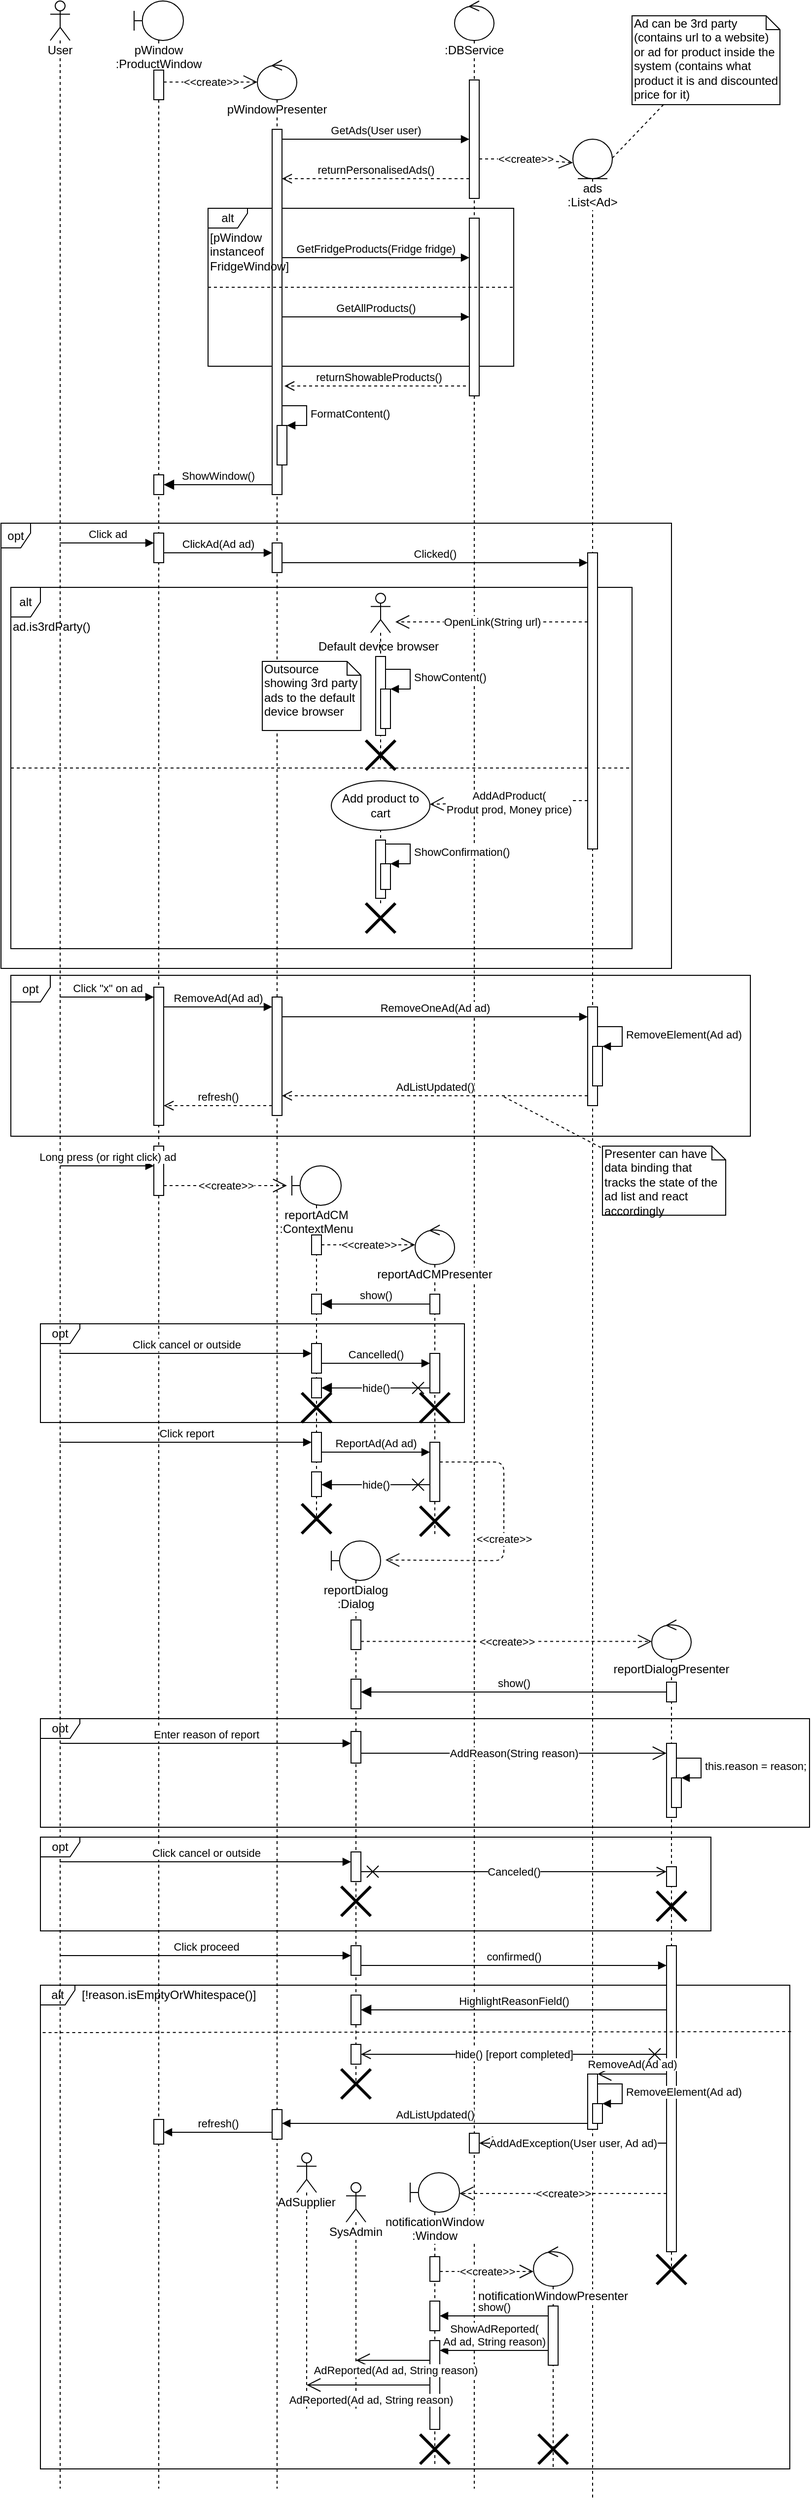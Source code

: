 <mxfile version="10.6.7" type="device"><diagram id="1Qrf6Uv_HGdrMsE01FZ7" name="Page-1"><mxGraphModel dx="961" dy="527" grid="1" gridSize="10" guides="1" tooltips="1" connect="1" arrows="1" fold="1" page="1" pageScale="1" pageWidth="827" pageHeight="1169" math="0" shadow="0"><root><mxCell id="0"/><mxCell id="1" parent="0"/><mxCell id="7c37Lw1GswQmhKgM7Eab-33" value="alt&lt;br&gt;" style="shape=umlFrame;whiteSpace=wrap;html=1;width=40;height=20;" parent="1" vertex="1"><mxGeometry x="210" y="250" width="310" height="160" as="geometry"/></mxCell><mxCell id="7c37Lw1GswQmhKgM7Eab-117" value="opt" style="shape=umlFrame;whiteSpace=wrap;html=1;width=40;height=20;" parent="1" vertex="1"><mxGeometry x="40" y="1380" width="430" height="100" as="geometry"/></mxCell><mxCell id="7c37Lw1GswQmhKgM7Eab-83" value="opt" style="shape=umlFrame;whiteSpace=wrap;html=1;width=30;height=25;" parent="1" vertex="1"><mxGeometry y="569" width="680" height="451" as="geometry"/></mxCell><mxCell id="NqK5pwfNvN0AdFuEb9WH-8" value="alt&lt;br&gt;" style="shape=umlFrame;whiteSpace=wrap;html=1;width=35;height=20;" vertex="1" parent="1"><mxGeometry x="40" y="2050" width="760" height="490" as="geometry"/></mxCell><mxCell id="7c37Lw1GswQmhKgM7Eab-156" value="opt" style="shape=umlFrame;whiteSpace=wrap;html=1;width=40;height=20;" parent="1" vertex="1"><mxGeometry x="40" y="1780" width="780" height="110" as="geometry"/></mxCell><mxCell id="7c37Lw1GswQmhKgM7Eab-5" value="User&lt;br&gt;" style="shape=umlLifeline;participant=umlActor;perimeter=lifelinePerimeter;whiteSpace=wrap;html=1;container=1;collapsible=0;recursiveResize=0;verticalAlign=top;spacingTop=36;labelBackgroundColor=#ffffff;outlineConnect=0;" parent="1" vertex="1"><mxGeometry x="50" y="40" width="20" height="2520" as="geometry"/></mxCell><mxCell id="7c37Lw1GswQmhKgM7Eab-6" value="pWindow :ProductWindow" style="shape=umlLifeline;participant=umlBoundary;perimeter=lifelinePerimeter;whiteSpace=wrap;html=1;container=1;collapsible=0;recursiveResize=0;verticalAlign=top;spacingTop=36;labelBackgroundColor=#ffffff;outlineConnect=0;" parent="1" vertex="1"><mxGeometry x="135" y="40" width="50" height="2520" as="geometry"/></mxCell><mxCell id="NqK5pwfNvN0AdFuEb9WH-1" value="" style="html=1;points=[];perimeter=orthogonalPerimeter;" vertex="1" parent="7c37Lw1GswQmhKgM7Eab-6"><mxGeometry x="20" y="70" width="10" height="30" as="geometry"/></mxCell><mxCell id="7c37Lw1GswQmhKgM7Eab-98" value="" style="html=1;points=[];perimeter=orthogonalPerimeter;" parent="7c37Lw1GswQmhKgM7Eab-6" vertex="1"><mxGeometry x="20" y="480" width="10" height="20" as="geometry"/></mxCell><mxCell id="7c37Lw1GswQmhKgM7Eab-101" value="" style="html=1;points=[];perimeter=orthogonalPerimeter;" parent="7c37Lw1GswQmhKgM7Eab-6" vertex="1"><mxGeometry x="20" y="1160" width="10" height="50" as="geometry"/></mxCell><mxCell id="7c37Lw1GswQmhKgM7Eab-14" value="pWindowPresenter" style="shape=umlLifeline;participant=umlControl;perimeter=lifelinePerimeter;whiteSpace=wrap;html=1;container=1;collapsible=0;recursiveResize=0;verticalAlign=top;spacingTop=36;labelBackgroundColor=#ffffff;outlineConnect=0;" parent="1" vertex="1"><mxGeometry x="260" y="100" width="40" height="2460" as="geometry"/></mxCell><mxCell id="7c37Lw1GswQmhKgM7Eab-17" value="ads :List&amp;lt;Ad&amp;gt;" style="shape=umlLifeline;participant=umlEntity;perimeter=lifelinePerimeter;whiteSpace=wrap;html=1;container=1;collapsible=0;recursiveResize=0;verticalAlign=top;spacingTop=36;labelBackgroundColor=#ffffff;outlineConnect=0;" parent="1" vertex="1"><mxGeometry x="580" y="180" width="40" height="2390" as="geometry"/></mxCell><mxCell id="7c37Lw1GswQmhKgM7Eab-19" value="GetAds(User user)" style="html=1;verticalAlign=bottom;endArrow=block;" parent="1" source="7c37Lw1GswQmhKgM7Eab-15" target="7c37Lw1GswQmhKgM7Eab-16" edge="1"><mxGeometry width="80" relative="1" as="geometry"><mxPoint x="300" y="119" as="sourcePoint"/><mxPoint x="380" y="119" as="targetPoint"/><Array as="points"><mxPoint x="320" y="180"/></Array></mxGeometry></mxCell><mxCell id="7c37Lw1GswQmhKgM7Eab-23" value="&amp;lt;&amp;lt;create&amp;gt;&amp;gt;" style="endArrow=open;endSize=12;dashed=1;html=1;entryX=0;entryY=0.01;entryDx=0;entryDy=0;entryPerimeter=0;" parent="1" source="7c37Lw1GswQmhKgM7Eab-16" target="7c37Lw1GswQmhKgM7Eab-17" edge="1"><mxGeometry width="160" relative="1" as="geometry"><mxPoint x="190" y="340" as="sourcePoint"/><mxPoint x="540" y="180" as="targetPoint"/><Array as="points"><mxPoint x="530" y="200"/></Array></mxGeometry></mxCell><mxCell id="7c37Lw1GswQmhKgM7Eab-24" value="returnPersonalisedAds()" style="html=1;verticalAlign=bottom;endArrow=open;dashed=1;endSize=8;" parent="1" source="7c37Lw1GswQmhKgM7Eab-16" target="7c37Lw1GswQmhKgM7Eab-15" edge="1"><mxGeometry relative="1" as="geometry"><mxPoint x="465" y="300" as="sourcePoint"/><mxPoint x="320" y="240" as="targetPoint"/><Array as="points"><mxPoint x="430" y="220"/></Array></mxGeometry></mxCell><mxCell id="7c37Lw1GswQmhKgM7Eab-28" value="GetAllProducts()" style="html=1;verticalAlign=bottom;endArrow=block;" parent="1" source="7c37Lw1GswQmhKgM7Eab-15" target="7c37Lw1GswQmhKgM7Eab-29" edge="1"><mxGeometry width="80" relative="1" as="geometry"><mxPoint x="295" y="319.5" as="sourcePoint"/><mxPoint x="375" y="319.5" as="targetPoint"/><Array as="points"><mxPoint x="450" y="360"/></Array></mxGeometry></mxCell><mxCell id="7c37Lw1GswQmhKgM7Eab-36" value="GetFridgeProducts(Fridge fridge)" style="html=1;verticalAlign=bottom;endArrow=block;" parent="1" source="7c37Lw1GswQmhKgM7Eab-15" target="7c37Lw1GswQmhKgM7Eab-29" edge="1"><mxGeometry width="80" relative="1" as="geometry"><mxPoint x="540" y="480" as="sourcePoint"/><mxPoint x="710" y="299.5" as="targetPoint"/><Array as="points"><mxPoint x="440" y="300"/></Array></mxGeometry></mxCell><mxCell id="7c37Lw1GswQmhKgM7Eab-42" value="returnShowableProducts()" style="html=1;verticalAlign=bottom;endArrow=open;dashed=1;endSize=8;" parent="1" edge="1"><mxGeometry relative="1" as="geometry"><mxPoint x="477.5" y="430" as="sourcePoint"/><mxPoint x="287.5" y="430" as="targetPoint"/><Array as="points"><mxPoint x="342.5" y="430"/></Array></mxGeometry></mxCell><mxCell id="7c37Lw1GswQmhKgM7Eab-43" value="&amp;lt;&amp;lt;create&amp;gt;&amp;gt;" style="endArrow=open;endSize=12;dashed=1;html=1;entryX=0;entryY=0.009;entryDx=0;entryDy=0;entryPerimeter=0;" parent="1" edge="1" target="7c37Lw1GswQmhKgM7Eab-14" source="NqK5pwfNvN0AdFuEb9WH-1"><mxGeometry width="160" relative="1" as="geometry"><mxPoint x="275" y="635" as="sourcePoint"/><mxPoint x="186" y="635" as="targetPoint"/></mxGeometry></mxCell><mxCell id="7c37Lw1GswQmhKgM7Eab-46" value=":DBService" style="shape=umlLifeline;participant=umlControl;perimeter=lifelinePerimeter;whiteSpace=wrap;html=1;container=1;collapsible=0;recursiveResize=0;verticalAlign=top;spacingTop=36;labelBackgroundColor=#ffffff;outlineConnect=0;" parent="1" vertex="1"><mxGeometry x="460" y="40" width="40" height="2520" as="geometry"/></mxCell><mxCell id="7c37Lw1GswQmhKgM7Eab-16" value="" style="html=1;points=[];perimeter=orthogonalPerimeter;" parent="7c37Lw1GswQmhKgM7Eab-46" vertex="1"><mxGeometry x="15" y="80" width="10" height="120" as="geometry"/></mxCell><mxCell id="7c37Lw1GswQmhKgM7Eab-29" value="" style="html=1;points=[];perimeter=orthogonalPerimeter;" parent="7c37Lw1GswQmhKgM7Eab-46" vertex="1"><mxGeometry x="15" y="220" width="10" height="180" as="geometry"/></mxCell><mxCell id="7c37Lw1GswQmhKgM7Eab-171" value="" style="html=1;points=[];perimeter=orthogonalPerimeter;" parent="7c37Lw1GswQmhKgM7Eab-46" vertex="1"><mxGeometry x="15" y="2160" width="10" height="20" as="geometry"/></mxCell><mxCell id="7c37Lw1GswQmhKgM7Eab-47" value="Click ad" style="html=1;verticalAlign=bottom;endArrow=block;" parent="1" target="7c37Lw1GswQmhKgM7Eab-13" edge="1"><mxGeometry width="80" relative="1" as="geometry"><mxPoint x="59.5" y="589" as="sourcePoint"/><mxPoint x="400" y="549" as="targetPoint"/><Array as="points"><mxPoint x="130" y="589"/></Array></mxGeometry></mxCell><mxCell id="7c37Lw1GswQmhKgM7Eab-48" value="alt&lt;br&gt;" style="shape=umlFrame;whiteSpace=wrap;html=1;width=30;height=30;" parent="1" vertex="1"><mxGeometry x="10" y="634" width="630" height="366" as="geometry"/></mxCell><mxCell id="7c37Lw1GswQmhKgM7Eab-49" value="" style="endArrow=none;dashed=1;html=1;exitX=0;exitY=0.5;exitDx=0;exitDy=0;exitPerimeter=0;entryX=1;entryY=0.5;entryDx=0;entryDy=0;entryPerimeter=0;" parent="1" source="7c37Lw1GswQmhKgM7Eab-48" target="7c37Lw1GswQmhKgM7Eab-48" edge="1"><mxGeometry width="50" height="50" relative="1" as="geometry"><mxPoint x="350" y="749" as="sourcePoint"/><mxPoint x="400" y="699" as="targetPoint"/></mxGeometry></mxCell><mxCell id="7c37Lw1GswQmhKgM7Eab-51" value="ClickAd(Ad ad)" style="html=1;verticalAlign=bottom;endArrow=block;" parent="1" source="7c37Lw1GswQmhKgM7Eab-13" target="7c37Lw1GswQmhKgM7Eab-54" edge="1"><mxGeometry width="80" relative="1" as="geometry"><mxPoint x="185" y="659" as="sourcePoint"/><mxPoint x="265" y="659" as="targetPoint"/><Array as="points"><mxPoint x="240" y="599"/></Array></mxGeometry></mxCell><mxCell id="7c37Lw1GswQmhKgM7Eab-55" value="Clicked()" style="html=1;verticalAlign=bottom;endArrow=block;" parent="1" source="7c37Lw1GswQmhKgM7Eab-54" target="7c37Lw1GswQmhKgM7Eab-52" edge="1"><mxGeometry width="80" relative="1" as="geometry"><mxPoint x="300" y="609" as="sourcePoint"/><mxPoint x="380" y="609" as="targetPoint"/><Array as="points"><mxPoint x="520" y="609"/></Array></mxGeometry></mxCell><mxCell id="7c37Lw1GswQmhKgM7Eab-66" value="OpenLink(String url)" style="endArrow=open;endSize=12;dashed=1;html=1;" parent="1" source="7c37Lw1GswQmhKgM7Eab-52" edge="1"><mxGeometry width="160" relative="1" as="geometry"><mxPoint x="420" y="759" as="sourcePoint"/><mxPoint x="400" y="669" as="targetPoint"/></mxGeometry></mxCell><mxCell id="7c37Lw1GswQmhKgM7Eab-69" value="" style="shape=umlDestroy;whiteSpace=wrap;html=1;strokeWidth=3;" parent="1" vertex="1"><mxGeometry x="370" y="789" width="30" height="30" as="geometry"/></mxCell><mxCell id="7c37Lw1GswQmhKgM7Eab-71" value="Ad can be 3rd party (contains url to a website) or ad for product inside the system (contains what product it is and discounted price for it)" style="shape=note;whiteSpace=wrap;html=1;size=14;verticalAlign=top;align=left;spacingTop=-6;" parent="1" vertex="1"><mxGeometry x="640" y="55" width="150" height="90" as="geometry"/></mxCell><mxCell id="7c37Lw1GswQmhKgM7Eab-72" value="" style="endArrow=none;dashed=1;html=1;exitX=1;exitY=0.008;exitDx=0;exitDy=0;exitPerimeter=0;" parent="1" source="7c37Lw1GswQmhKgM7Eab-17" target="7c37Lw1GswQmhKgM7Eab-71" edge="1"><mxGeometry width="50" height="50" relative="1" as="geometry"><mxPoint x="630" y="160" as="sourcePoint"/><mxPoint x="770" y="200" as="targetPoint"/></mxGeometry></mxCell><mxCell id="7c37Lw1GswQmhKgM7Eab-74" value="Add product to cart" style="ellipse;whiteSpace=wrap;html=1;" parent="1" vertex="1"><mxGeometry x="335" y="830" width="100" height="50" as="geometry"/></mxCell><mxCell id="7c37Lw1GswQmhKgM7Eab-75" value="" style="endArrow=none;dashed=1;html=1;" parent="1" source="7c37Lw1GswQmhKgM7Eab-77" target="7c37Lw1GswQmhKgM7Eab-74" edge="1"><mxGeometry width="50" height="50" relative="1" as="geometry"><mxPoint x="385" y="969" as="sourcePoint"/><mxPoint x="415" y="989" as="targetPoint"/></mxGeometry></mxCell><mxCell id="7c37Lw1GswQmhKgM7Eab-76" value="" style="html=1;points=[];perimeter=orthogonalPerimeter;" parent="1" vertex="1"><mxGeometry x="380" y="890" width="10" height="59" as="geometry"/></mxCell><mxCell id="7c37Lw1GswQmhKgM7Eab-77" value="" style="shape=umlDestroy;whiteSpace=wrap;html=1;strokeWidth=3;" parent="1" vertex="1"><mxGeometry x="370" y="954" width="30" height="30" as="geometry"/></mxCell><mxCell id="7c37Lw1GswQmhKgM7Eab-78" value="" style="shape=umlLifeline;participant=umlActor;perimeter=lifelinePerimeter;whiteSpace=wrap;html=1;container=1;collapsible=0;recursiveResize=0;verticalAlign=top;spacingTop=36;labelBackgroundColor=#ffffff;outlineConnect=0;" parent="1" vertex="1"><mxGeometry x="375" y="640" width="20" height="170" as="geometry"/></mxCell><mxCell id="NqK5pwfNvN0AdFuEb9WH-11" value="" style="html=1;points=[];perimeter=orthogonalPerimeter;" vertex="1" parent="7c37Lw1GswQmhKgM7Eab-78"><mxGeometry x="5" y="64" width="10" height="80" as="geometry"/></mxCell><mxCell id="NqK5pwfNvN0AdFuEb9WH-13" value="" style="html=1;points=[];perimeter=orthogonalPerimeter;" vertex="1" parent="7c37Lw1GswQmhKgM7Eab-78"><mxGeometry x="10" y="97" width="10" height="40" as="geometry"/></mxCell><mxCell id="NqK5pwfNvN0AdFuEb9WH-14" value="ShowContent()" style="edgeStyle=orthogonalEdgeStyle;html=1;align=left;spacingLeft=2;endArrow=block;rounded=0;entryX=1;entryY=0;" edge="1" target="NqK5pwfNvN0AdFuEb9WH-13" parent="7c37Lw1GswQmhKgM7Eab-78"><mxGeometry relative="1" as="geometry"><mxPoint x="15" y="77" as="sourcePoint"/><Array as="points"><mxPoint x="40" y="77"/></Array></mxGeometry></mxCell><mxCell id="7c37Lw1GswQmhKgM7Eab-79" value="AddAdProduct(&lt;br&gt;Produt prod, Money price)" style="endArrow=open;endSize=12;dashed=1;html=1;" parent="1" source="7c37Lw1GswQmhKgM7Eab-52" target="7c37Lw1GswQmhKgM7Eab-74" edge="1"><mxGeometry width="160" relative="1" as="geometry"><mxPoint x="675" y="809" as="sourcePoint"/><mxPoint x="480" y="809" as="targetPoint"/><Array as="points"><mxPoint x="580" y="850"/></Array></mxGeometry></mxCell><mxCell id="7c37Lw1GswQmhKgM7Eab-81" value="ad.is3rdParty()" style="text;html=1;resizable=0;points=[];autosize=1;align=left;verticalAlign=top;spacingTop=-4;" parent="1" vertex="1"><mxGeometry x="10" y="664" width="90" height="20" as="geometry"/></mxCell><mxCell id="7c37Lw1GswQmhKgM7Eab-84" value="opt" style="shape=umlFrame;whiteSpace=wrap;html=1;width=40;height=27;" parent="1" vertex="1"><mxGeometry x="10" y="1027" width="750" height="163" as="geometry"/></mxCell><mxCell id="7c37Lw1GswQmhKgM7Eab-85" value="Click &quot;x&quot; on ad" style="html=1;verticalAlign=bottom;endArrow=block;" parent="1" target="7c37Lw1GswQmhKgM7Eab-86" edge="1"><mxGeometry width="80" relative="1" as="geometry"><mxPoint x="59.5" y="1049" as="sourcePoint"/><mxPoint x="160" y="1079" as="targetPoint"/><Array as="points"><mxPoint x="120" y="1049"/></Array></mxGeometry></mxCell><mxCell id="7c37Lw1GswQmhKgM7Eab-89" value="RemoveAd(Ad ad)" style="html=1;verticalAlign=bottom;endArrow=block;" parent="1" source="7c37Lw1GswQmhKgM7Eab-86" target="7c37Lw1GswQmhKgM7Eab-87" edge="1"><mxGeometry width="80" relative="1" as="geometry"><mxPoint x="180" y="1099" as="sourcePoint"/><mxPoint x="260" y="1099" as="targetPoint"/><Array as="points"><mxPoint x="240" y="1059"/></Array></mxGeometry></mxCell><mxCell id="7c37Lw1GswQmhKgM7Eab-90" value="RemoveOneAd(Ad ad)" style="html=1;verticalAlign=bottom;endArrow=block;" parent="1" source="7c37Lw1GswQmhKgM7Eab-87" target="7c37Lw1GswQmhKgM7Eab-88" edge="1"><mxGeometry width="80" relative="1" as="geometry"><mxPoint x="350" y="1079" as="sourcePoint"/><mxPoint x="430" y="1079" as="targetPoint"/><Array as="points"><mxPoint x="350" y="1069"/></Array></mxGeometry></mxCell><mxCell id="7c37Lw1GswQmhKgM7Eab-95" value="AdListUpdated()" style="html=1;verticalAlign=bottom;endArrow=open;dashed=1;endSize=8;" parent="1" source="7c37Lw1GswQmhKgM7Eab-88" target="7c37Lw1GswQmhKgM7Eab-87" edge="1"><mxGeometry relative="1" as="geometry"><mxPoint x="440" y="1199" as="sourcePoint"/><mxPoint x="360" y="1199" as="targetPoint"/><Array as="points"><mxPoint x="510" y="1149"/></Array></mxGeometry></mxCell><mxCell id="7c37Lw1GswQmhKgM7Eab-96" value="refresh()" style="html=1;verticalAlign=bottom;endArrow=open;dashed=1;endSize=8;" parent="1" source="7c37Lw1GswQmhKgM7Eab-87" target="7c37Lw1GswQmhKgM7Eab-86" edge="1"><mxGeometry relative="1" as="geometry"><mxPoint x="270" y="1169" as="sourcePoint"/><mxPoint x="190" y="1169" as="targetPoint"/><Array as="points"><mxPoint x="240" y="1159"/></Array></mxGeometry></mxCell><mxCell id="7c37Lw1GswQmhKgM7Eab-99" value="ShowWindow()" style="html=1;verticalAlign=bottom;endArrow=block;endSize=8;endFill=1;" parent="1" source="7c37Lw1GswQmhKgM7Eab-15" edge="1" target="7c37Lw1GswQmhKgM7Eab-98"><mxGeometry relative="1" as="geometry"><mxPoint x="150" y="715" as="sourcePoint"/><mxPoint x="59.5" y="725" as="targetPoint"/><Array as="points"><mxPoint x="190" y="530"/></Array></mxGeometry></mxCell><mxCell id="7c37Lw1GswQmhKgM7Eab-100" value="Long press (or right click) ad" style="html=1;verticalAlign=bottom;endArrow=block;" parent="1" target="7c37Lw1GswQmhKgM7Eab-101" edge="1" source="7c37Lw1GswQmhKgM7Eab-5"><mxGeometry width="80" relative="1" as="geometry"><mxPoint x="100" y="1440" as="sourcePoint"/><mxPoint x="110" y="1515" as="targetPoint"/><Array as="points"><mxPoint x="120" y="1220"/></Array></mxGeometry></mxCell><mxCell id="7c37Lw1GswQmhKgM7Eab-105" value="reportAdCMPresenter" style="shape=umlLifeline;participant=umlControl;perimeter=lifelinePerimeter;whiteSpace=wrap;html=1;container=1;collapsible=0;recursiveResize=0;verticalAlign=top;spacingTop=36;labelBackgroundColor=#ffffff;outlineConnect=0;" parent="1" vertex="1"><mxGeometry x="420" y="1280" width="40" height="315" as="geometry"/></mxCell><mxCell id="7c37Lw1GswQmhKgM7Eab-110" value="" style="html=1;points=[];perimeter=orthogonalPerimeter;" parent="7c37Lw1GswQmhKgM7Eab-105" vertex="1"><mxGeometry x="15" y="70" width="10" height="20" as="geometry"/></mxCell><mxCell id="7c37Lw1GswQmhKgM7Eab-129" value="" style="shape=umlDestroy;whiteSpace=wrap;html=1;strokeWidth=3;" parent="7c37Lw1GswQmhKgM7Eab-105" vertex="1"><mxGeometry x="5" y="285" width="30" height="30" as="geometry"/></mxCell><mxCell id="7c37Lw1GswQmhKgM7Eab-106" value="reportAdCM :ContextMenu" style="shape=umlLifeline;participant=umlBoundary;perimeter=lifelinePerimeter;whiteSpace=wrap;html=1;container=1;collapsible=0;recursiveResize=0;verticalAlign=top;spacingTop=36;labelBackgroundColor=#ffffff;outlineConnect=0;" parent="1" vertex="1"><mxGeometry x="295" y="1220" width="50" height="360" as="geometry"/></mxCell><mxCell id="7c37Lw1GswQmhKgM7Eab-108" value="" style="html=1;points=[];perimeter=orthogonalPerimeter;" parent="7c37Lw1GswQmhKgM7Eab-106" vertex="1"><mxGeometry x="20" y="70" width="10" height="20" as="geometry"/></mxCell><mxCell id="NqK5pwfNvN0AdFuEb9WH-2" value="" style="html=1;points=[];perimeter=orthogonalPerimeter;" vertex="1" parent="7c37Lw1GswQmhKgM7Eab-106"><mxGeometry x="20" y="130" width="10" height="20" as="geometry"/></mxCell><mxCell id="NqK5pwfNvN0AdFuEb9WH-20" value="" style="html=1;points=[];perimeter=orthogonalPerimeter;" vertex="1" parent="7c37Lw1GswQmhKgM7Eab-106"><mxGeometry x="20" y="215" width="10" height="20" as="geometry"/></mxCell><mxCell id="NqK5pwfNvN0AdFuEb9WH-21" value="" style="html=1;points=[];perimeter=orthogonalPerimeter;" vertex="1" parent="7c37Lw1GswQmhKgM7Eab-106"><mxGeometry x="20" y="310" width="10" height="25" as="geometry"/></mxCell><mxCell id="7c37Lw1GswQmhKgM7Eab-107" value="&amp;lt;&amp;lt;create&amp;gt;&amp;gt;" style="endArrow=open;endSize=12;dashed=1;html=1;" parent="1" source="7c37Lw1GswQmhKgM7Eab-101" edge="1"><mxGeometry width="160" relative="1" as="geometry"><mxPoint x="100" y="1540" as="sourcePoint"/><mxPoint x="290" y="1240" as="targetPoint"/></mxGeometry></mxCell><mxCell id="7c37Lw1GswQmhKgM7Eab-111" value="show()" style="html=1;verticalAlign=bottom;endArrow=block;fontFamily=Helvetica;fontSize=11;fontColor=#000000;align=center;endSize=8;strokeColor=#000000;" parent="1" source="7c37Lw1GswQmhKgM7Eab-110" target="NqK5pwfNvN0AdFuEb9WH-2" edge="1"><mxGeometry relative="1" as="geometry"><mxPoint x="190" y="1590" as="sourcePoint"/><mxPoint x="110" y="1590" as="targetPoint"/></mxGeometry></mxCell><mxCell id="7c37Lw1GswQmhKgM7Eab-112" value="Click cancel or outside" style="html=1;verticalAlign=bottom;endArrow=block;" parent="1" target="7c37Lw1GswQmhKgM7Eab-113" edge="1"><mxGeometry width="80" relative="1" as="geometry"><mxPoint x="59.5" y="1410" as="sourcePoint"/><mxPoint x="120" y="1550" as="targetPoint"/><Array as="points"><mxPoint x="260" y="1410"/></Array></mxGeometry></mxCell><mxCell id="7c37Lw1GswQmhKgM7Eab-114" value="hide()" style="endArrow=block;startArrow=cross;endFill=1;startFill=0;endSize=8;startSize=10;html=1;" parent="1" source="7c37Lw1GswQmhKgM7Eab-115" target="NqK5pwfNvN0AdFuEb9WH-20" edge="1"><mxGeometry width="160" relative="1" as="geometry"><mxPoint x="540" y="1430" as="sourcePoint"/><mxPoint x="540" y="1530" as="targetPoint"/><Array as="points"><mxPoint x="340" y="1445"/></Array></mxGeometry></mxCell><mxCell id="7c37Lw1GswQmhKgM7Eab-121" value="" style="shape=umlDestroy;whiteSpace=wrap;html=1;strokeWidth=3;" parent="1" vertex="1"><mxGeometry x="305" y="1450" width="30" height="30" as="geometry"/></mxCell><mxCell id="7c37Lw1GswQmhKgM7Eab-123" value="Click report" style="html=1;verticalAlign=bottom;endArrow=block;" parent="1" target="7c37Lw1GswQmhKgM7Eab-124" edge="1"><mxGeometry width="80" relative="1" as="geometry"><mxPoint x="59.5" y="1500" as="sourcePoint"/><mxPoint x="270" y="1560" as="targetPoint"/><Array as="points"><mxPoint x="240" y="1500"/></Array></mxGeometry></mxCell><mxCell id="7c37Lw1GswQmhKgM7Eab-125" value="ReportAd(Ad ad)" style="html=1;verticalAlign=bottom;endArrow=block;" parent="1" source="7c37Lw1GswQmhKgM7Eab-124" target="7c37Lw1GswQmhKgM7Eab-126" edge="1"><mxGeometry width="80" relative="1" as="geometry"><mxPoint x="340" y="1650" as="sourcePoint"/><mxPoint x="420" y="1650" as="targetPoint"/><Array as="points"><mxPoint x="400" y="1510"/></Array></mxGeometry></mxCell><mxCell id="7c37Lw1GswQmhKgM7Eab-127" value="" style="shape=umlDestroy;whiteSpace=wrap;html=1;strokeWidth=3;" parent="1" vertex="1"><mxGeometry x="305" y="1562.5" width="30" height="30" as="geometry"/></mxCell><mxCell id="7c37Lw1GswQmhKgM7Eab-128" value="reportDialogPresenter" style="shape=umlLifeline;participant=umlControl;perimeter=lifelinePerimeter;whiteSpace=wrap;html=1;container=1;collapsible=0;recursiveResize=0;verticalAlign=top;spacingTop=36;labelBackgroundColor=#ffffff;outlineConnect=0;" parent="1" vertex="1"><mxGeometry x="660" y="1680" width="40" height="660" as="geometry"/></mxCell><mxCell id="7c37Lw1GswQmhKgM7Eab-147" value="" style="html=1;points=[];perimeter=orthogonalPerimeter;" parent="7c37Lw1GswQmhKgM7Eab-128" vertex="1"><mxGeometry x="15" y="250" width="10" height="20" as="geometry"/></mxCell><mxCell id="7c37Lw1GswQmhKgM7Eab-153" value="" style="shape=umlDestroy;whiteSpace=wrap;html=1;strokeWidth=3;" parent="7c37Lw1GswQmhKgM7Eab-128" vertex="1"><mxGeometry x="5" y="275" width="30" height="30" as="geometry"/></mxCell><mxCell id="7c37Lw1GswQmhKgM7Eab-159" value="" style="html=1;points=[];perimeter=orthogonalPerimeter;" parent="7c37Lw1GswQmhKgM7Eab-128" vertex="1"><mxGeometry x="15" y="125" width="10" height="75" as="geometry"/></mxCell><mxCell id="7c37Lw1GswQmhKgM7Eab-161" value="" style="html=1;points=[];perimeter=orthogonalPerimeter;" parent="7c37Lw1GswQmhKgM7Eab-128" vertex="1"><mxGeometry x="15" y="330" width="10" height="310" as="geometry"/></mxCell><mxCell id="7c37Lw1GswQmhKgM7Eab-136" value="" style="html=1;points=[];perimeter=orthogonalPerimeter;" parent="7c37Lw1GswQmhKgM7Eab-128" vertex="1"><mxGeometry x="15" y="63" width="10" height="20" as="geometry"/></mxCell><mxCell id="NqK5pwfNvN0AdFuEb9WH-4" value="" style="html=1;points=[];perimeter=orthogonalPerimeter;" vertex="1" parent="7c37Lw1GswQmhKgM7Eab-128"><mxGeometry x="20" y="160" width="10" height="30" as="geometry"/></mxCell><mxCell id="NqK5pwfNvN0AdFuEb9WH-5" value="this.reason = reason;" style="edgeStyle=orthogonalEdgeStyle;html=1;align=left;spacingLeft=2;endArrow=block;rounded=0;entryX=1;entryY=0;" edge="1" target="NqK5pwfNvN0AdFuEb9WH-4" parent="7c37Lw1GswQmhKgM7Eab-128"><mxGeometry relative="1" as="geometry"><mxPoint x="25" y="140" as="sourcePoint"/><Array as="points"><mxPoint x="50" y="140"/></Array></mxGeometry></mxCell><mxCell id="7c37Lw1GswQmhKgM7Eab-130" value="&amp;lt;&amp;lt;create&amp;gt;&amp;gt;" style="endArrow=open;endSize=12;dashed=1;html=1;entryX=1.1;entryY=0.035;entryDx=0;entryDy=0;entryPerimeter=0;" parent="1" source="7c37Lw1GswQmhKgM7Eab-126" edge="1" target="7c37Lw1GswQmhKgM7Eab-133"><mxGeometry width="160" relative="1" as="geometry"><mxPoint x="540" y="1700" as="sourcePoint"/><mxPoint x="660" y="1705" as="targetPoint"/><Array as="points"><mxPoint x="510" y="1520"/><mxPoint x="510" y="1620"/></Array></mxGeometry></mxCell><mxCell id="7c37Lw1GswQmhKgM7Eab-133" value="reportDialog :Dialog" style="shape=umlLifeline;participant=umlBoundary;perimeter=lifelinePerimeter;whiteSpace=wrap;html=1;container=1;collapsible=0;recursiveResize=0;verticalAlign=top;spacingTop=36;labelBackgroundColor=#ffffff;outlineConnect=0;" parent="1" vertex="1"><mxGeometry x="335" y="1600" width="50" height="550" as="geometry"/></mxCell><mxCell id="7c37Lw1GswQmhKgM7Eab-134" value="" style="html=1;points=[];perimeter=orthogonalPerimeter;" parent="7c37Lw1GswQmhKgM7Eab-133" vertex="1"><mxGeometry x="20" y="80" width="10" height="30" as="geometry"/></mxCell><mxCell id="NqK5pwfNvN0AdFuEb9WH-3" value="" style="html=1;points=[];perimeter=orthogonalPerimeter;" vertex="1" parent="7c37Lw1GswQmhKgM7Eab-133"><mxGeometry x="20" y="140" width="10" height="30" as="geometry"/></mxCell><mxCell id="NqK5pwfNvN0AdFuEb9WH-6" value="" style="html=1;points=[];perimeter=orthogonalPerimeter;" vertex="1" parent="7c37Lw1GswQmhKgM7Eab-133"><mxGeometry x="20" y="460" width="10" height="30" as="geometry"/></mxCell><mxCell id="7c37Lw1GswQmhKgM7Eab-135" value="&amp;lt;&amp;lt;create&amp;gt;&amp;gt;" style="endArrow=open;endSize=12;dashed=1;html=1;entryX=0;entryY=0.033;entryDx=0;entryDy=0;entryPerimeter=0;" parent="1" source="7c37Lw1GswQmhKgM7Eab-134" edge="1" target="7c37Lw1GswQmhKgM7Eab-128"><mxGeometry width="160" relative="1" as="geometry"><mxPoint x="430" y="1930" as="sourcePoint"/><mxPoint x="390" y="1780" as="targetPoint"/></mxGeometry></mxCell><mxCell id="7c37Lw1GswQmhKgM7Eab-137" value="show()" style="html=1;verticalAlign=bottom;endArrow=block;endSize=8;endFill=1;" parent="1" source="7c37Lw1GswQmhKgM7Eab-136" target="NqK5pwfNvN0AdFuEb9WH-3" edge="1"><mxGeometry relative="1" as="geometry"><mxPoint x="180" y="1850" as="sourcePoint"/><mxPoint x="100" y="1850" as="targetPoint"/></mxGeometry></mxCell><mxCell id="7c37Lw1GswQmhKgM7Eab-148" value="" style="shape=umlDestroy;whiteSpace=wrap;html=1;strokeWidth=3;" parent="1" vertex="1"><mxGeometry x="345" y="1950" width="30" height="30" as="geometry"/></mxCell><mxCell id="7c37Lw1GswQmhKgM7Eab-150" value="Click cancel or outside" style="html=1;verticalAlign=bottom;endArrow=block;" parent="1" target="7c37Lw1GswQmhKgM7Eab-149" edge="1"><mxGeometry width="80" relative="1" as="geometry"><mxPoint x="59.5" y="1925" as="sourcePoint"/><mxPoint x="120" y="2065" as="targetPoint"/><Array as="points"><mxPoint x="260" y="1925"/></Array></mxGeometry></mxCell><mxCell id="7c37Lw1GswQmhKgM7Eab-151" value="Canceled()" style="endArrow=open;startArrow=cross;endFill=0;startFill=0;endSize=8;startSize=10;html=1;" parent="1" source="7c37Lw1GswQmhKgM7Eab-149" target="7c37Lw1GswQmhKgM7Eab-147" edge="1"><mxGeometry width="160" relative="1" as="geometry"><mxPoint x="380" y="2045" as="sourcePoint"/><mxPoint x="540" y="2045" as="targetPoint"/><Array as="points"><mxPoint x="390" y="1935"/></Array></mxGeometry></mxCell><mxCell id="7c37Lw1GswQmhKgM7Eab-152" value="opt" style="shape=umlFrame;whiteSpace=wrap;html=1;width=40;height=20;" parent="1" vertex="1"><mxGeometry x="40" y="1900" width="680" height="95" as="geometry"/></mxCell><mxCell id="7c37Lw1GswQmhKgM7Eab-154" value="Enter reason of report" style="html=1;verticalAlign=bottom;endArrow=block;" parent="1" source="7c37Lw1GswQmhKgM7Eab-5" target="7c37Lw1GswQmhKgM7Eab-155" edge="1"><mxGeometry width="80" relative="1" as="geometry"><mxPoint x="61.5" y="1805" as="sourcePoint"/><mxPoint x="152" y="1825" as="targetPoint"/><Array as="points"><mxPoint x="302" y="1805"/></Array></mxGeometry></mxCell><mxCell id="7c37Lw1GswQmhKgM7Eab-157" value="Click proceed" style="html=1;verticalAlign=bottom;endArrow=block;" parent="1" source="7c37Lw1GswQmhKgM7Eab-5" target="7c37Lw1GswQmhKgM7Eab-158" edge="1"><mxGeometry width="80" relative="1" as="geometry"><mxPoint x="70" y="2060" as="sourcePoint"/><mxPoint x="150" y="2060" as="targetPoint"/><Array as="points"><mxPoint x="290" y="2020"/></Array></mxGeometry></mxCell><mxCell id="7c37Lw1GswQmhKgM7Eab-160" value="AddReason(String reason)" style="endArrow=open;endFill=1;endSize=12;html=1;" parent="1" source="7c37Lw1GswQmhKgM7Eab-155" target="7c37Lw1GswQmhKgM7Eab-159" edge="1"><mxGeometry width="160" relative="1" as="geometry"><mxPoint x="392" y="1815" as="sourcePoint"/><mxPoint x="552" y="1815" as="targetPoint"/><Array as="points"><mxPoint x="622" y="1815"/></Array></mxGeometry></mxCell><mxCell id="7c37Lw1GswQmhKgM7Eab-162" value="confirmed()" style="html=1;verticalAlign=bottom;endArrow=block;" parent="1" source="7c37Lw1GswQmhKgM7Eab-158" target="7c37Lw1GswQmhKgM7Eab-161" edge="1"><mxGeometry width="80" relative="1" as="geometry"><mxPoint x="390" y="2100" as="sourcePoint"/><mxPoint x="470" y="2100" as="targetPoint"/><Array as="points"><mxPoint x="620" y="2030"/></Array></mxGeometry></mxCell><mxCell id="7c37Lw1GswQmhKgM7Eab-163" value="HighlightReasonField()" style="html=1;verticalAlign=bottom;endArrow=block;endSize=8;endFill=1;" parent="1" source="7c37Lw1GswQmhKgM7Eab-161" target="NqK5pwfNvN0AdFuEb9WH-6" edge="1"><mxGeometry relative="1" as="geometry"><mxPoint x="490" y="2210" as="sourcePoint"/><mxPoint x="410" y="2210" as="targetPoint"/><Array as="points"><mxPoint x="630" y="2075"/></Array></mxGeometry></mxCell><mxCell id="7c37Lw1GswQmhKgM7Eab-168" value="" style="endArrow=none;dashed=1;html=1;entryX=1.003;entryY=0.096;entryDx=0;entryDy=0;entryPerimeter=0;exitX=0.003;exitY=0.098;exitDx=0;exitDy=0;exitPerimeter=0;" parent="1" source="NqK5pwfNvN0AdFuEb9WH-8" target="NqK5pwfNvN0AdFuEb9WH-8" edge="1"><mxGeometry width="50" height="50" relative="1" as="geometry"><mxPoint x="32" y="2100" as="sourcePoint"/><mxPoint x="720" y="2098" as="targetPoint"/></mxGeometry></mxCell><mxCell id="7c37Lw1GswQmhKgM7Eab-169" value="&lt;span&gt;[!reason.isEmptyOrWhitespace()]&amp;nbsp;&lt;/span&gt;" style="text;html=1;resizable=0;points=[];autosize=1;align=left;verticalAlign=top;spacingTop=-4;" parent="1" vertex="1"><mxGeometry x="80" y="2050" width="200" height="20" as="geometry"/></mxCell><mxCell id="7c37Lw1GswQmhKgM7Eab-176" value="RemoveAd(Ad ad)" style="endArrow=open;endFill=1;endSize=12;html=1;" parent="1" target="7c37Lw1GswQmhKgM7Eab-170" edge="1" source="7c37Lw1GswQmhKgM7Eab-161"><mxGeometry y="-10" width="160" relative="1" as="geometry"><mxPoint x="675" y="2176" as="sourcePoint"/><mxPoint x="240" y="2406" as="targetPoint"/><Array as="points"><mxPoint x="660" y="2140"/></Array><mxPoint as="offset"/></mxGeometry></mxCell><mxCell id="7c37Lw1GswQmhKgM7Eab-177" value="AdListUpdated()" style="html=1;verticalAlign=bottom;endArrow=block;" parent="1" source="7c37Lw1GswQmhKgM7Eab-170" target="7c37Lw1GswQmhKgM7Eab-173" edge="1"><mxGeometry width="80" relative="1" as="geometry"><mxPoint x="200" y="2416" as="sourcePoint"/><mxPoint x="280" y="2416" as="targetPoint"/><Array as="points"><mxPoint x="320" y="2190"/></Array></mxGeometry></mxCell><mxCell id="7c37Lw1GswQmhKgM7Eab-178" value="refresh()" style="html=1;verticalAlign=bottom;endArrow=block;" parent="1" source="7c37Lw1GswQmhKgM7Eab-173" target="7c37Lw1GswQmhKgM7Eab-174" edge="1"><mxGeometry width="80" relative="1" as="geometry"><mxPoint x="140" y="2416" as="sourcePoint"/><mxPoint x="220" y="2416" as="targetPoint"/><Array as="points"><mxPoint x="240" y="2199"/></Array></mxGeometry></mxCell><mxCell id="7c37Lw1GswQmhKgM7Eab-181" value="hide() [report completed]" style="endArrow=open;startArrow=cross;endFill=0;startFill=0;endSize=8;startSize=10;html=1;" parent="1" source="7c37Lw1GswQmhKgM7Eab-161" target="7c37Lw1GswQmhKgM7Eab-172" edge="1"><mxGeometry width="160" relative="1" as="geometry"><mxPoint x="220" y="2280" as="sourcePoint"/><mxPoint x="380" y="2280" as="targetPoint"/><Array as="points"><mxPoint x="630" y="2120"/></Array></mxGeometry></mxCell><mxCell id="7c37Lw1GswQmhKgM7Eab-184" value="AddAdException(User user, Ad ad)" style="endArrow=open;endFill=1;endSize=12;html=1;" parent="1" source="7c37Lw1GswQmhKgM7Eab-161" target="7c37Lw1GswQmhKgM7Eab-171" edge="1"><mxGeometry width="160" relative="1" as="geometry"><mxPoint x="350" y="2300" as="sourcePoint"/><mxPoint x="510" y="2300" as="targetPoint"/><Array as="points"><mxPoint x="530" y="2210"/></Array></mxGeometry></mxCell><mxCell id="7c37Lw1GswQmhKgM7Eab-186" value="SysAdmin" style="shape=umlLifeline;participant=umlActor;perimeter=lifelinePerimeter;whiteSpace=wrap;html=1;container=1;collapsible=0;recursiveResize=0;verticalAlign=top;spacingTop=36;labelBackgroundColor=#ffffff;outlineConnect=0;" parent="1" vertex="1"><mxGeometry x="350" y="2250" width="20" height="230" as="geometry"/></mxCell><mxCell id="7c37Lw1GswQmhKgM7Eab-187" value="AdSupplier" style="shape=umlLifeline;participant=umlActor;perimeter=lifelinePerimeter;whiteSpace=wrap;html=1;container=1;collapsible=0;recursiveResize=0;verticalAlign=top;spacingTop=36;labelBackgroundColor=#ffffff;outlineConnect=0;" parent="1" vertex="1"><mxGeometry x="300" y="2220" width="20" height="260" as="geometry"/></mxCell><mxCell id="7c37Lw1GswQmhKgM7Eab-188" value="notificationWindow :Window" style="shape=umlLifeline;participant=umlBoundary;perimeter=lifelinePerimeter;whiteSpace=wrap;html=1;container=1;collapsible=0;recursiveResize=0;verticalAlign=top;spacingTop=36;labelBackgroundColor=#ffffff;outlineConnect=0;" parent="1" vertex="1"><mxGeometry x="415" y="2240" width="50" height="295" as="geometry"/></mxCell><mxCell id="7c37Lw1GswQmhKgM7Eab-190" value="" style="html=1;points=[];perimeter=orthogonalPerimeter;" parent="7c37Lw1GswQmhKgM7Eab-188" vertex="1"><mxGeometry x="20" y="85" width="10" height="25" as="geometry"/></mxCell><mxCell id="NqK5pwfNvN0AdFuEb9WH-9" value="" style="html=1;points=[];perimeter=orthogonalPerimeter;" vertex="1" parent="7c37Lw1GswQmhKgM7Eab-188"><mxGeometry x="20" y="170" width="10" height="90" as="geometry"/></mxCell><mxCell id="7c37Lw1GswQmhKgM7Eab-201" value="" style="shape=umlDestroy;whiteSpace=wrap;html=1;strokeWidth=3;" parent="7c37Lw1GswQmhKgM7Eab-188" vertex="1"><mxGeometry x="10" y="265" width="30" height="30" as="geometry"/></mxCell><mxCell id="NqK5pwfNvN0AdFuEb9WH-28" value="" style="html=1;points=[];perimeter=orthogonalPerimeter;" vertex="1" parent="7c37Lw1GswQmhKgM7Eab-188"><mxGeometry x="20" y="130" width="10" height="30" as="geometry"/></mxCell><mxCell id="7c37Lw1GswQmhKgM7Eab-191" value="&amp;lt;&amp;lt;create&amp;gt;&amp;gt;" style="endArrow=open;endSize=12;dashed=1;html=1;entryX=1;entryY=0.071;entryDx=0;entryDy=0;entryPerimeter=0;" parent="1" source="7c37Lw1GswQmhKgM7Eab-161" target="7c37Lw1GswQmhKgM7Eab-188" edge="1"><mxGeometry width="160" relative="1" as="geometry"><mxPoint x="330" y="2390" as="sourcePoint"/><mxPoint x="790" y="2270" as="targetPoint"/></mxGeometry></mxCell><mxCell id="7c37Lw1GswQmhKgM7Eab-192" value="AdReported(Ad ad, String reason)" style="endArrow=open;endFill=1;endSize=12;html=1;" parent="1" source="NqK5pwfNvN0AdFuEb9WH-9" target="7c37Lw1GswQmhKgM7Eab-187" edge="1"><mxGeometry x="-0.035" y="15" width="160" relative="1" as="geometry"><mxPoint x="70" y="2520" as="sourcePoint"/><mxPoint x="740" y="2370" as="targetPoint"/><mxPoint as="offset"/></mxGeometry></mxCell><mxCell id="7c37Lw1GswQmhKgM7Eab-194" value="AdReported(Ad ad, String reason)" style="endArrow=open;endFill=1;endSize=12;html=1;" parent="1" source="NqK5pwfNvN0AdFuEb9WH-9" target="7c37Lw1GswQmhKgM7Eab-186" edge="1"><mxGeometry x="-0.073" y="10" width="160" relative="1" as="geometry"><mxPoint x="130" y="2520" as="sourcePoint"/><mxPoint x="1040" y="2400" as="targetPoint"/><Array as="points"><mxPoint x="390" y="2430"/></Array><mxPoint as="offset"/></mxGeometry></mxCell><mxCell id="7c37Lw1GswQmhKgM7Eab-196" value="notificationWindowPresenter" style="shape=umlLifeline;participant=umlControl;perimeter=lifelinePerimeter;whiteSpace=wrap;html=1;container=1;collapsible=0;recursiveResize=0;verticalAlign=top;spacingTop=36;labelBackgroundColor=#ffffff;outlineConnect=0;" parent="1" vertex="1"><mxGeometry x="540" y="2315" width="40" height="225" as="geometry"/></mxCell><mxCell id="7c37Lw1GswQmhKgM7Eab-197" value="" style="html=1;points=[];perimeter=orthogonalPerimeter;" parent="7c37Lw1GswQmhKgM7Eab-196" vertex="1"><mxGeometry x="15" y="60" width="10" height="60" as="geometry"/></mxCell><mxCell id="7c37Lw1GswQmhKgM7Eab-195" value="" style="shape=umlDestroy;whiteSpace=wrap;html=1;strokeWidth=3;" parent="7c37Lw1GswQmhKgM7Eab-196" vertex="1"><mxGeometry x="5" y="190" width="30" height="30" as="geometry"/></mxCell><mxCell id="7c37Lw1GswQmhKgM7Eab-13" value="" style="html=1;points=[];perimeter=orthogonalPerimeter;" parent="1" vertex="1"><mxGeometry x="155" y="579" width="10" height="30" as="geometry"/></mxCell><mxCell id="7c37Lw1GswQmhKgM7Eab-86" value="" style="html=1;points=[];perimeter=orthogonalPerimeter;" parent="1" vertex="1"><mxGeometry x="155" y="1039" width="10" height="140" as="geometry"/></mxCell><mxCell id="7c37Lw1GswQmhKgM7Eab-174" value="" style="html=1;points=[];perimeter=orthogonalPerimeter;" parent="1" vertex="1"><mxGeometry x="155" y="2186" width="10" height="25" as="geometry"/></mxCell><mxCell id="7c37Lw1GswQmhKgM7Eab-15" value="" style="html=1;points=[];perimeter=orthogonalPerimeter;" parent="1" vertex="1"><mxGeometry x="275" y="170" width="10" height="370" as="geometry"/></mxCell><mxCell id="7c37Lw1GswQmhKgM7Eab-54" value="" style="html=1;points=[];perimeter=orthogonalPerimeter;" parent="1" vertex="1"><mxGeometry x="275" y="589" width="10" height="30" as="geometry"/></mxCell><mxCell id="7c37Lw1GswQmhKgM7Eab-87" value="" style="html=1;points=[];perimeter=orthogonalPerimeter;" parent="1" vertex="1"><mxGeometry x="275" y="1049" width="10" height="120" as="geometry"/></mxCell><mxCell id="7c37Lw1GswQmhKgM7Eab-102" value="" style="html=1;points=[];perimeter=orthogonalPerimeter;" parent="1" vertex="1"><mxGeometry x="280" y="470" width="10" height="40" as="geometry"/></mxCell><mxCell id="7c37Lw1GswQmhKgM7Eab-103" value="FormatContent()" style="edgeStyle=orthogonalEdgeStyle;html=1;align=left;spacingLeft=2;endArrow=block;rounded=0;entryX=1;entryY=0;" parent="1" target="7c37Lw1GswQmhKgM7Eab-102" edge="1"><mxGeometry relative="1" as="geometry"><mxPoint x="285" y="450" as="sourcePoint"/><Array as="points"><mxPoint x="310" y="450"/></Array></mxGeometry></mxCell><mxCell id="7c37Lw1GswQmhKgM7Eab-173" value="" style="html=1;points=[];perimeter=orthogonalPerimeter;" parent="1" vertex="1"><mxGeometry x="275" y="2176" width="10" height="30" as="geometry"/></mxCell><mxCell id="7c37Lw1GswQmhKgM7Eab-34" value="[pWindow&lt;br&gt;instanceof&lt;br&gt;FridgeWindow]" style="text;html=1;resizable=0;points=[];autosize=1;align=left;verticalAlign=top;spacingTop=-4;" parent="1" vertex="1"><mxGeometry x="210" y="270" width="100" height="40" as="geometry"/></mxCell><mxCell id="7c37Lw1GswQmhKgM7Eab-113" value="" style="html=1;points=[];perimeter=orthogonalPerimeter;" parent="1" vertex="1"><mxGeometry x="315" y="1400" width="10" height="30" as="geometry"/></mxCell><mxCell id="7c37Lw1GswQmhKgM7Eab-124" value="" style="html=1;points=[];perimeter=orthogonalPerimeter;" parent="1" vertex="1"><mxGeometry x="315" y="1490" width="10" height="30" as="geometry"/></mxCell><mxCell id="7c37Lw1GswQmhKgM7Eab-115" value="" style="html=1;points=[];perimeter=orthogonalPerimeter;" parent="1" vertex="1"><mxGeometry x="435" y="1410" width="10" height="40" as="geometry"/></mxCell><mxCell id="7c37Lw1GswQmhKgM7Eab-116" value="" style="shape=umlDestroy;whiteSpace=wrap;html=1;strokeWidth=3;" parent="1" vertex="1"><mxGeometry x="425" y="1450" width="30" height="30" as="geometry"/></mxCell><mxCell id="7c37Lw1GswQmhKgM7Eab-126" value="" style="html=1;points=[];perimeter=orthogonalPerimeter;" parent="1" vertex="1"><mxGeometry x="435" y="1500" width="10" height="60" as="geometry"/></mxCell><mxCell id="7c37Lw1GswQmhKgM7Eab-109" value="&amp;lt;&amp;lt;create&amp;gt;&amp;gt;" style="endArrow=open;endSize=12;dashed=1;html=1;" parent="1" source="7c37Lw1GswQmhKgM7Eab-108" edge="1"><mxGeometry width="160" relative="1" as="geometry"><mxPoint x="90" y="1590" as="sourcePoint"/><mxPoint x="420" y="1300" as="targetPoint"/></mxGeometry></mxCell><mxCell id="7c37Lw1GswQmhKgM7Eab-149" value="" style="html=1;points=[];perimeter=orthogonalPerimeter;" parent="1" vertex="1"><mxGeometry x="355" y="1915" width="10" height="30" as="geometry"/></mxCell><mxCell id="7c37Lw1GswQmhKgM7Eab-155" value="" style="html=1;points=[];perimeter=orthogonalPerimeter;" parent="1" vertex="1"><mxGeometry x="355" y="1793" width="10" height="32" as="geometry"/></mxCell><mxCell id="7c37Lw1GswQmhKgM7Eab-158" value="" style="html=1;points=[];perimeter=orthogonalPerimeter;" parent="1" vertex="1"><mxGeometry x="355" y="2010" width="10" height="30" as="geometry"/></mxCell><mxCell id="7c37Lw1GswQmhKgM7Eab-172" value="" style="html=1;points=[];perimeter=orthogonalPerimeter;" parent="1" vertex="1"><mxGeometry x="355" y="2110" width="10" height="20" as="geometry"/></mxCell><mxCell id="7c37Lw1GswQmhKgM7Eab-183" value="" style="shape=umlDestroy;whiteSpace=wrap;html=1;strokeWidth=3;" parent="1" vertex="1"><mxGeometry x="345" y="2135" width="30" height="30" as="geometry"/></mxCell><mxCell id="7c37Lw1GswQmhKgM7Eab-189" value="" style="shape=umlDestroy;whiteSpace=wrap;html=1;strokeWidth=3;" parent="1" vertex="1"><mxGeometry x="665" y="2323" width="30" height="30" as="geometry"/></mxCell><mxCell id="7c37Lw1GswQmhKgM7Eab-199" value="&amp;lt;&amp;lt;create&amp;gt;&amp;gt;" style="endArrow=open;endSize=12;dashed=1;html=1;" parent="1" source="7c37Lw1GswQmhKgM7Eab-190" edge="1"><mxGeometry width="160" relative="1" as="geometry"><mxPoint x="250" y="2520" as="sourcePoint"/><mxPoint x="540" y="2340" as="targetPoint"/></mxGeometry></mxCell><mxCell id="NqK5pwfNvN0AdFuEb9WH-10" value="ShowAdReported(&lt;br&gt;Ad ad, String reason)" style="html=1;verticalAlign=bottom;endArrow=block;" edge="1" parent="1" source="7c37Lw1GswQmhKgM7Eab-197" target="NqK5pwfNvN0AdFuEb9WH-9"><mxGeometry width="80" relative="1" as="geometry"><mxPoint x="540" y="2560" as="sourcePoint"/><mxPoint x="620" y="2560" as="targetPoint"/><Array as="points"><mxPoint x="530" y="2420"/></Array></mxGeometry></mxCell><mxCell id="7c37Lw1GswQmhKgM7Eab-52" value="" style="html=1;points=[];perimeter=orthogonalPerimeter;" parent="1" vertex="1"><mxGeometry x="595" y="599" width="10" height="300" as="geometry"/></mxCell><mxCell id="7c37Lw1GswQmhKgM7Eab-88" value="" style="html=1;points=[];perimeter=orthogonalPerimeter;" parent="1" vertex="1"><mxGeometry x="595" y="1059" width="10" height="100" as="geometry"/></mxCell><mxCell id="7c37Lw1GswQmhKgM7Eab-93" value="" style="html=1;points=[];perimeter=orthogonalPerimeter;" parent="1" vertex="1"><mxGeometry x="600" y="1099" width="10" height="40" as="geometry"/></mxCell><mxCell id="7c37Lw1GswQmhKgM7Eab-94" value="RemoveElement(Ad ad)" style="edgeStyle=orthogonalEdgeStyle;html=1;align=left;spacingLeft=2;endArrow=block;rounded=0;entryX=1;entryY=0;" parent="1" target="7c37Lw1GswQmhKgM7Eab-93" edge="1"><mxGeometry relative="1" as="geometry"><mxPoint x="605" y="1079" as="sourcePoint"/><Array as="points"><mxPoint x="630" y="1079"/></Array></mxGeometry></mxCell><mxCell id="7c37Lw1GswQmhKgM7Eab-170" value="" style="html=1;points=[];perimeter=orthogonalPerimeter;" parent="1" vertex="1"><mxGeometry x="595" y="2140" width="10" height="56" as="geometry"/></mxCell><mxCell id="7c37Lw1GswQmhKgM7Eab-35" value="" style="endArrow=none;dashed=1;html=1;exitX=0;exitY=0.5;exitDx=0;exitDy=0;exitPerimeter=0;entryX=1;entryY=0.5;entryDx=0;entryDy=0;entryPerimeter=0;" parent="1" source="7c37Lw1GswQmhKgM7Eab-33" target="7c37Lw1GswQmhKgM7Eab-33" edge="1"><mxGeometry width="50" height="50" relative="1" as="geometry"><mxPoint x="670" y="290" as="sourcePoint"/><mxPoint x="720" y="240" as="targetPoint"/></mxGeometry></mxCell><mxCell id="NqK5pwfNvN0AdFuEb9WH-12" value="&lt;span&gt;Default device browser&lt;/span&gt;" style="text;html=1;resizable=0;points=[];autosize=1;align=left;verticalAlign=top;spacingTop=-4;" vertex="1" parent="1"><mxGeometry x="320" y="684" width="140" height="20" as="geometry"/></mxCell><mxCell id="NqK5pwfNvN0AdFuEb9WH-15" value="Outsource showing 3rd party ads to the default device browser" style="shape=note;whiteSpace=wrap;html=1;size=14;verticalAlign=top;align=left;spacingTop=-6;" vertex="1" parent="1"><mxGeometry x="265" y="709" width="100" height="70" as="geometry"/></mxCell><mxCell id="NqK5pwfNvN0AdFuEb9WH-16" value="" style="html=1;points=[];perimeter=orthogonalPerimeter;" vertex="1" parent="1"><mxGeometry x="385" y="914" width="10" height="26" as="geometry"/></mxCell><mxCell id="NqK5pwfNvN0AdFuEb9WH-17" value="ShowConfirmation()" style="edgeStyle=orthogonalEdgeStyle;html=1;align=left;spacingLeft=2;endArrow=block;rounded=0;entryX=1;entryY=0;" edge="1" target="NqK5pwfNvN0AdFuEb9WH-16" parent="1"><mxGeometry relative="1" as="geometry"><mxPoint x="390" y="894" as="sourcePoint"/><Array as="points"><mxPoint x="415" y="894"/></Array></mxGeometry></mxCell><mxCell id="NqK5pwfNvN0AdFuEb9WH-19" value="Cancelled()" style="html=1;verticalAlign=bottom;endArrow=block;" edge="1" parent="1" source="7c37Lw1GswQmhKgM7Eab-113" target="7c37Lw1GswQmhKgM7Eab-115"><mxGeometry width="80" relative="1" as="geometry"><mxPoint x="350" y="1400" as="sourcePoint"/><mxPoint x="430" y="1400" as="targetPoint"/><Array as="points"><mxPoint x="350" y="1420"/></Array></mxGeometry></mxCell><mxCell id="NqK5pwfNvN0AdFuEb9WH-22" value="hide()" style="endArrow=block;startArrow=cross;endFill=1;startFill=0;endSize=8;startSize=10;html=1;" edge="1" parent="1" source="7c37Lw1GswQmhKgM7Eab-126" target="NqK5pwfNvN0AdFuEb9WH-21"><mxGeometry width="160" relative="1" as="geometry"><mxPoint x="445" y="1455" as="sourcePoint"/><mxPoint x="335" y="1455" as="targetPoint"/><Array as="points"><mxPoint x="340" y="1543"/></Array></mxGeometry></mxCell><mxCell id="NqK5pwfNvN0AdFuEb9WH-23" value="" style="html=1;points=[];perimeter=orthogonalPerimeter;" vertex="1" parent="1"><mxGeometry x="600" y="2170" width="10" height="20" as="geometry"/></mxCell><mxCell id="NqK5pwfNvN0AdFuEb9WH-24" value="RemoveElement(Ad ad)" style="edgeStyle=orthogonalEdgeStyle;html=1;align=left;spacingLeft=2;endArrow=block;rounded=0;entryX=1;entryY=0;" edge="1" target="NqK5pwfNvN0AdFuEb9WH-23" parent="1"><mxGeometry relative="1" as="geometry"><mxPoint x="605" y="2150" as="sourcePoint"/><Array as="points"><mxPoint x="630" y="2150"/></Array></mxGeometry></mxCell><mxCell id="NqK5pwfNvN0AdFuEb9WH-25" value="Presenter can have data binding that tracks the state of the ad list and react accordingly" style="shape=note;whiteSpace=wrap;html=1;size=14;verticalAlign=top;align=left;spacingTop=-6;" vertex="1" parent="1"><mxGeometry x="610" y="1200" width="125" height="70" as="geometry"/></mxCell><mxCell id="NqK5pwfNvN0AdFuEb9WH-26" value="" style="endArrow=none;dashed=1;html=1;" edge="1" parent="1" target="NqK5pwfNvN0AdFuEb9WH-25"><mxGeometry width="50" height="50" relative="1" as="geometry"><mxPoint x="510" y="1150" as="sourcePoint"/><mxPoint x="670" y="1310" as="targetPoint"/></mxGeometry></mxCell><mxCell id="NqK5pwfNvN0AdFuEb9WH-29" value="show()" style="html=1;verticalAlign=bottom;endArrow=block;" edge="1" parent="1" source="7c37Lw1GswQmhKgM7Eab-197" target="NqK5pwfNvN0AdFuEb9WH-28"><mxGeometry width="80" relative="1" as="geometry"><mxPoint x="410" y="2580" as="sourcePoint"/><mxPoint x="490" y="2580" as="targetPoint"/><Array as="points"><mxPoint x="530" y="2385"/></Array></mxGeometry></mxCell></root></mxGraphModel></diagram></mxfile>